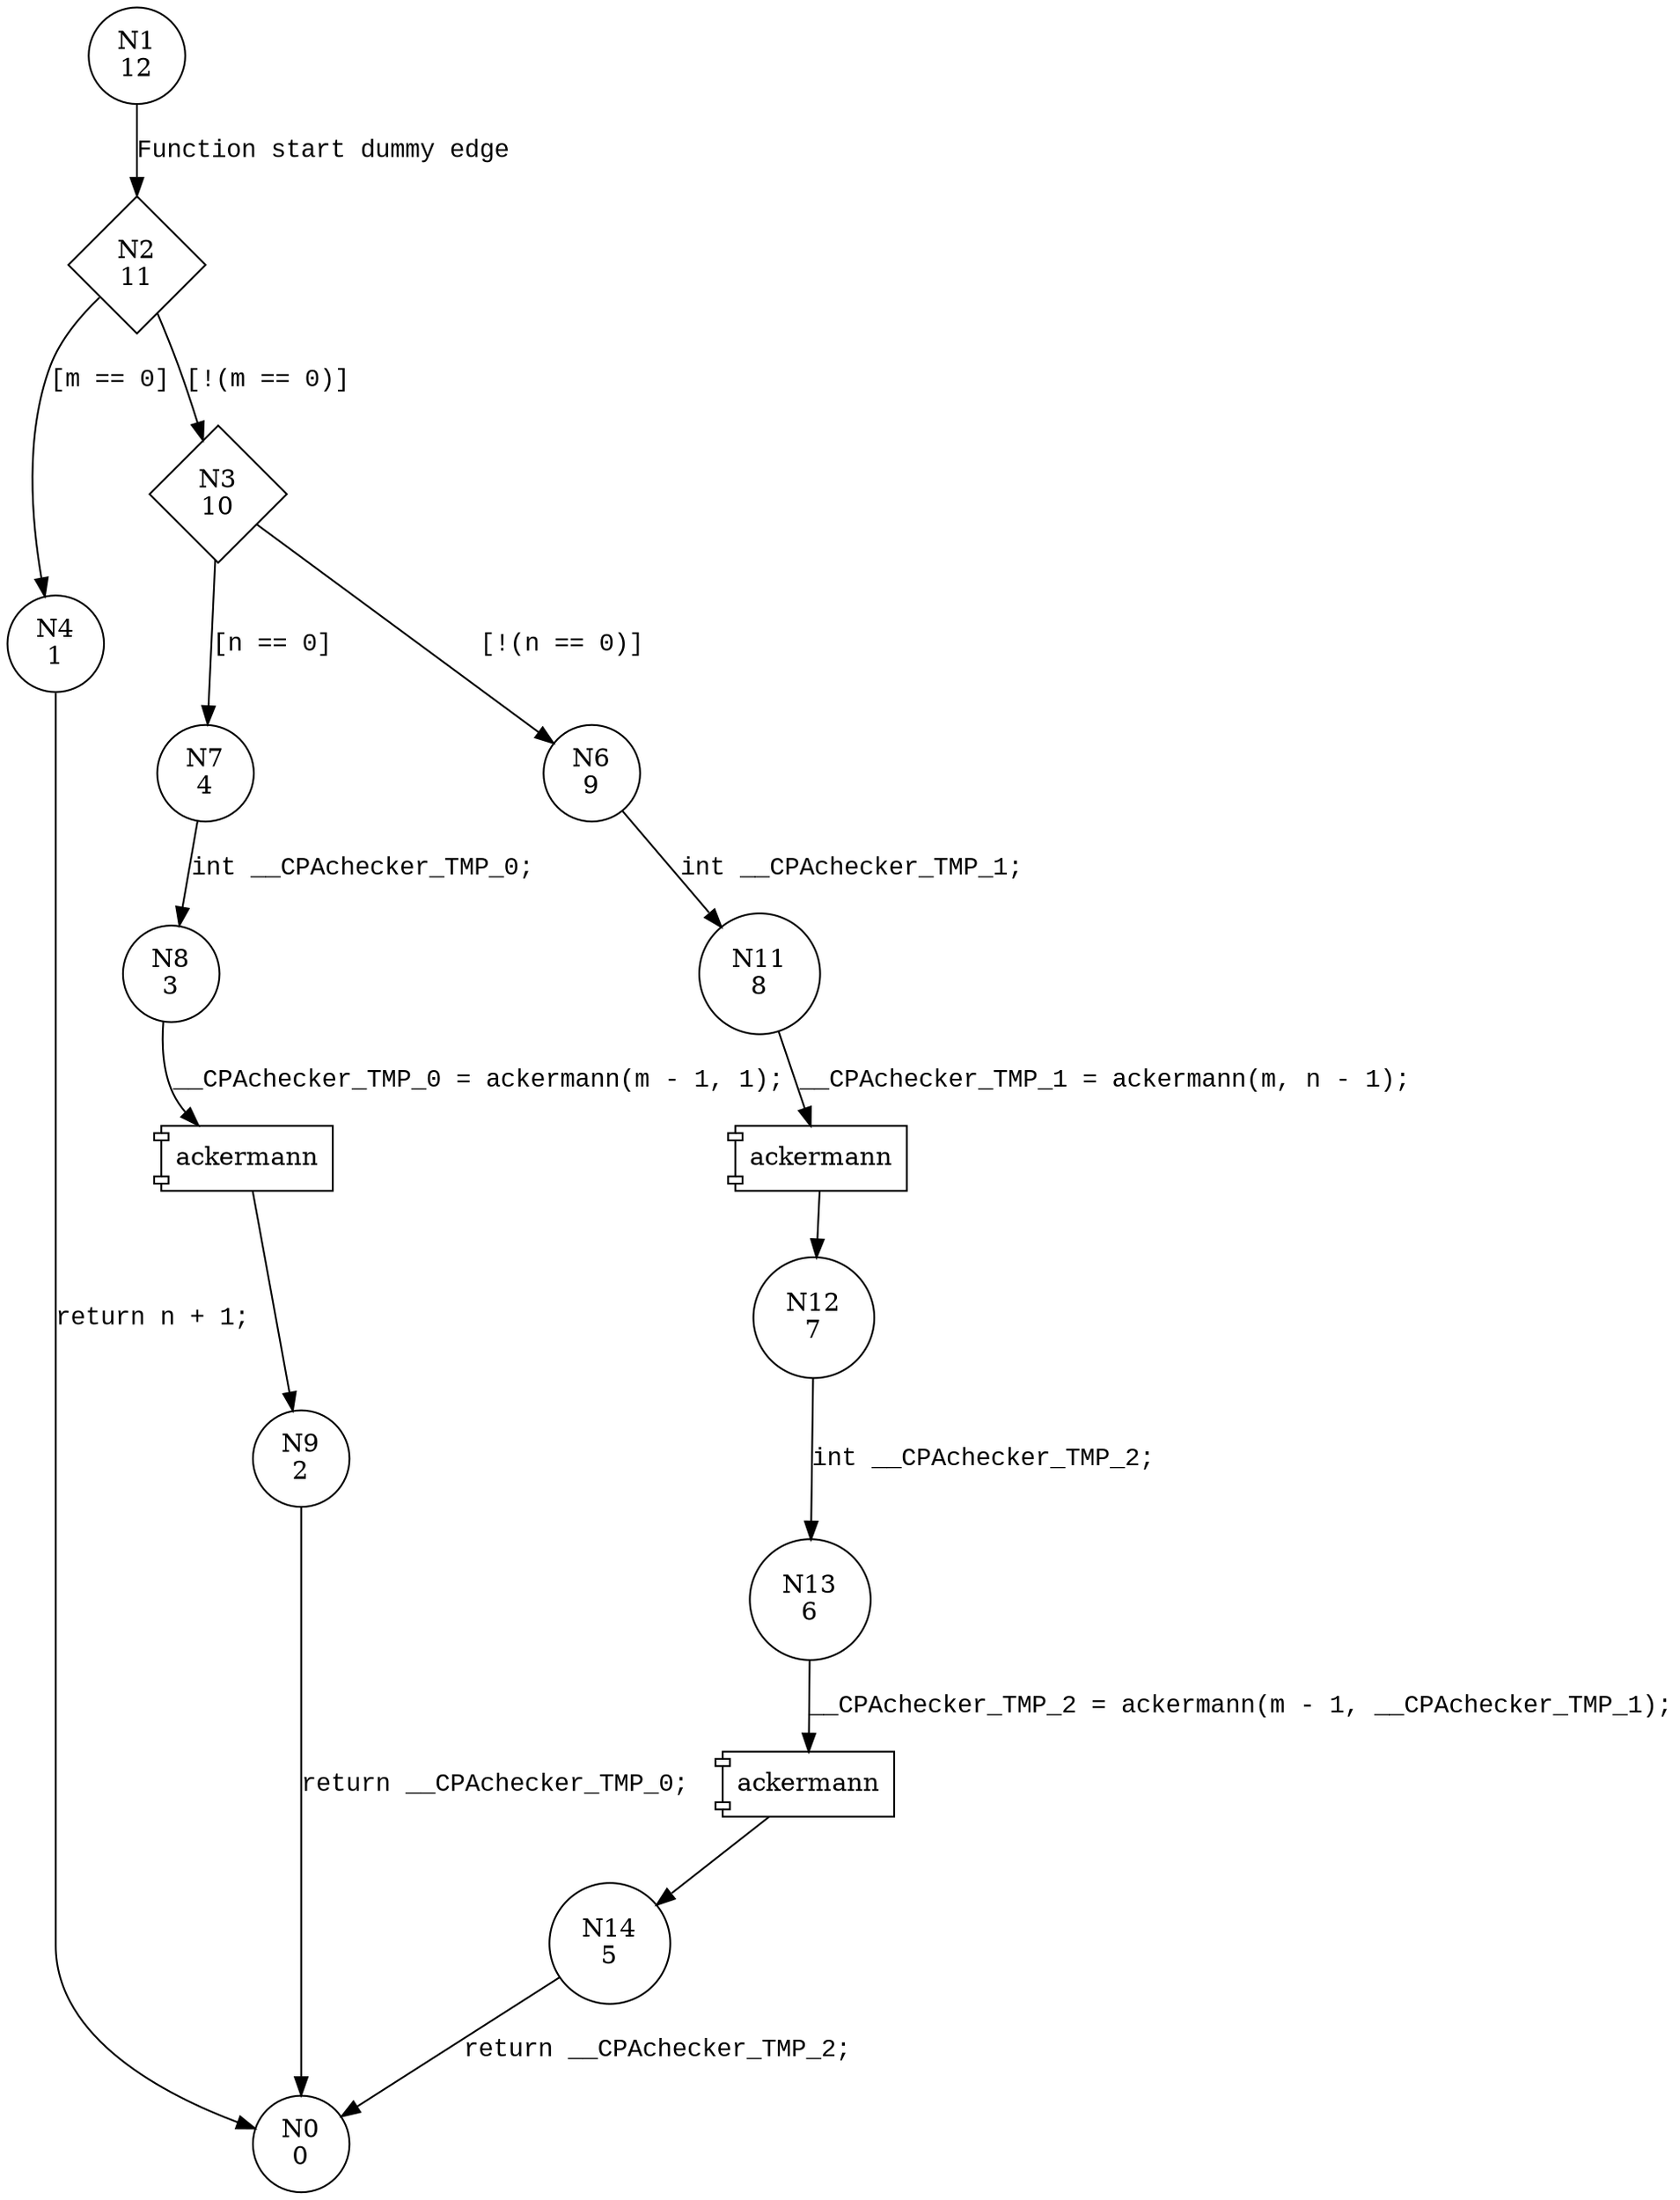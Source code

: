 digraph ackermann {
1 [shape="circle" label="N1\n12"]
2 [shape="diamond" label="N2\n11"]
4 [shape="circle" label="N4\n1"]
3 [shape="diamond" label="N3\n10"]
7 [shape="circle" label="N7\n4"]
6 [shape="circle" label="N6\n9"]
11 [shape="circle" label="N11\n8"]
12 [shape="circle" label="N12\n7"]
13 [shape="circle" label="N13\n6"]
14 [shape="circle" label="N14\n5"]
8 [shape="circle" label="N8\n3"]
9 [shape="circle" label="N9\n2"]
0 [shape="circle" label="N0\n0"]
1 -> 2 [label="Function start dummy edge" fontname="Courier New"]
2 -> 4 [label="[m == 0]" fontname="Courier New"]
2 -> 3 [label="[!(m == 0)]" fontname="Courier New"]
3 -> 7 [label="[n == 0]" fontname="Courier New"]
3 -> 6 [label="[!(n == 0)]" fontname="Courier New"]
100001 [shape="component" label="ackermann"]
11 -> 100001 [label="__CPAchecker_TMP_1 = ackermann(m, n - 1);" fontname="Courier New"]
100001 -> 12 [label="" fontname="Courier New"]
100002 [shape="component" label="ackermann"]
13 -> 100002 [label="__CPAchecker_TMP_2 = ackermann(m - 1, __CPAchecker_TMP_1);" fontname="Courier New"]
100002 -> 14 [label="" fontname="Courier New"]
7 -> 8 [label="int __CPAchecker_TMP_0;" fontname="Courier New"]
100003 [shape="component" label="ackermann"]
8 -> 100003 [label="__CPAchecker_TMP_0 = ackermann(m - 1, 1);" fontname="Courier New"]
100003 -> 9 [label="" fontname="Courier New"]
4 -> 0 [label="return n + 1;" fontname="Courier New"]
6 -> 11 [label="int __CPAchecker_TMP_1;" fontname="Courier New"]
12 -> 13 [label="int __CPAchecker_TMP_2;" fontname="Courier New"]
14 -> 0 [label="return __CPAchecker_TMP_2;" fontname="Courier New"]
9 -> 0 [label="return __CPAchecker_TMP_0;" fontname="Courier New"]
}